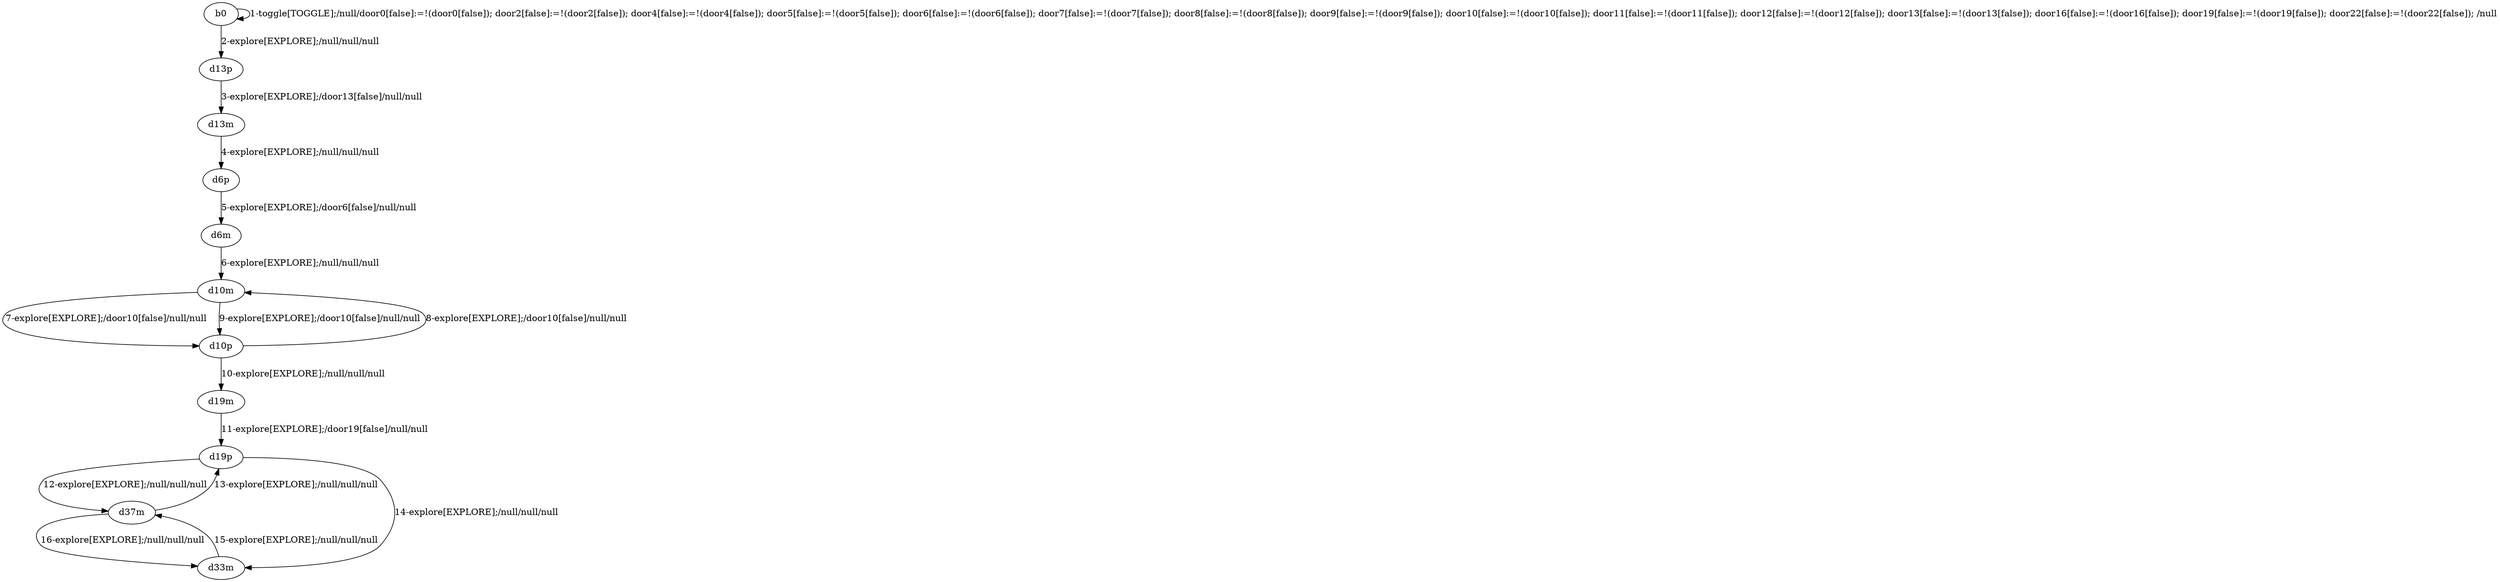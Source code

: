 # Total number of goals covered by this test: 1
# d10p --> d10m

digraph g {
"b0" -> "b0" [label = "1-toggle[TOGGLE];/null/door0[false]:=!(door0[false]); door2[false]:=!(door2[false]); door4[false]:=!(door4[false]); door5[false]:=!(door5[false]); door6[false]:=!(door6[false]); door7[false]:=!(door7[false]); door8[false]:=!(door8[false]); door9[false]:=!(door9[false]); door10[false]:=!(door10[false]); door11[false]:=!(door11[false]); door12[false]:=!(door12[false]); door13[false]:=!(door13[false]); door16[false]:=!(door16[false]); door19[false]:=!(door19[false]); door22[false]:=!(door22[false]); /null"];
"b0" -> "d13p" [label = "2-explore[EXPLORE];/null/null/null"];
"d13p" -> "d13m" [label = "3-explore[EXPLORE];/door13[false]/null/null"];
"d13m" -> "d6p" [label = "4-explore[EXPLORE];/null/null/null"];
"d6p" -> "d6m" [label = "5-explore[EXPLORE];/door6[false]/null/null"];
"d6m" -> "d10m" [label = "6-explore[EXPLORE];/null/null/null"];
"d10m" -> "d10p" [label = "7-explore[EXPLORE];/door10[false]/null/null"];
"d10p" -> "d10m" [label = "8-explore[EXPLORE];/door10[false]/null/null"];
"d10m" -> "d10p" [label = "9-explore[EXPLORE];/door10[false]/null/null"];
"d10p" -> "d19m" [label = "10-explore[EXPLORE];/null/null/null"];
"d19m" -> "d19p" [label = "11-explore[EXPLORE];/door19[false]/null/null"];
"d19p" -> "d37m" [label = "12-explore[EXPLORE];/null/null/null"];
"d37m" -> "d19p" [label = "13-explore[EXPLORE];/null/null/null"];
"d19p" -> "d33m" [label = "14-explore[EXPLORE];/null/null/null"];
"d33m" -> "d37m" [label = "15-explore[EXPLORE];/null/null/null"];
"d37m" -> "d33m" [label = "16-explore[EXPLORE];/null/null/null"];
}